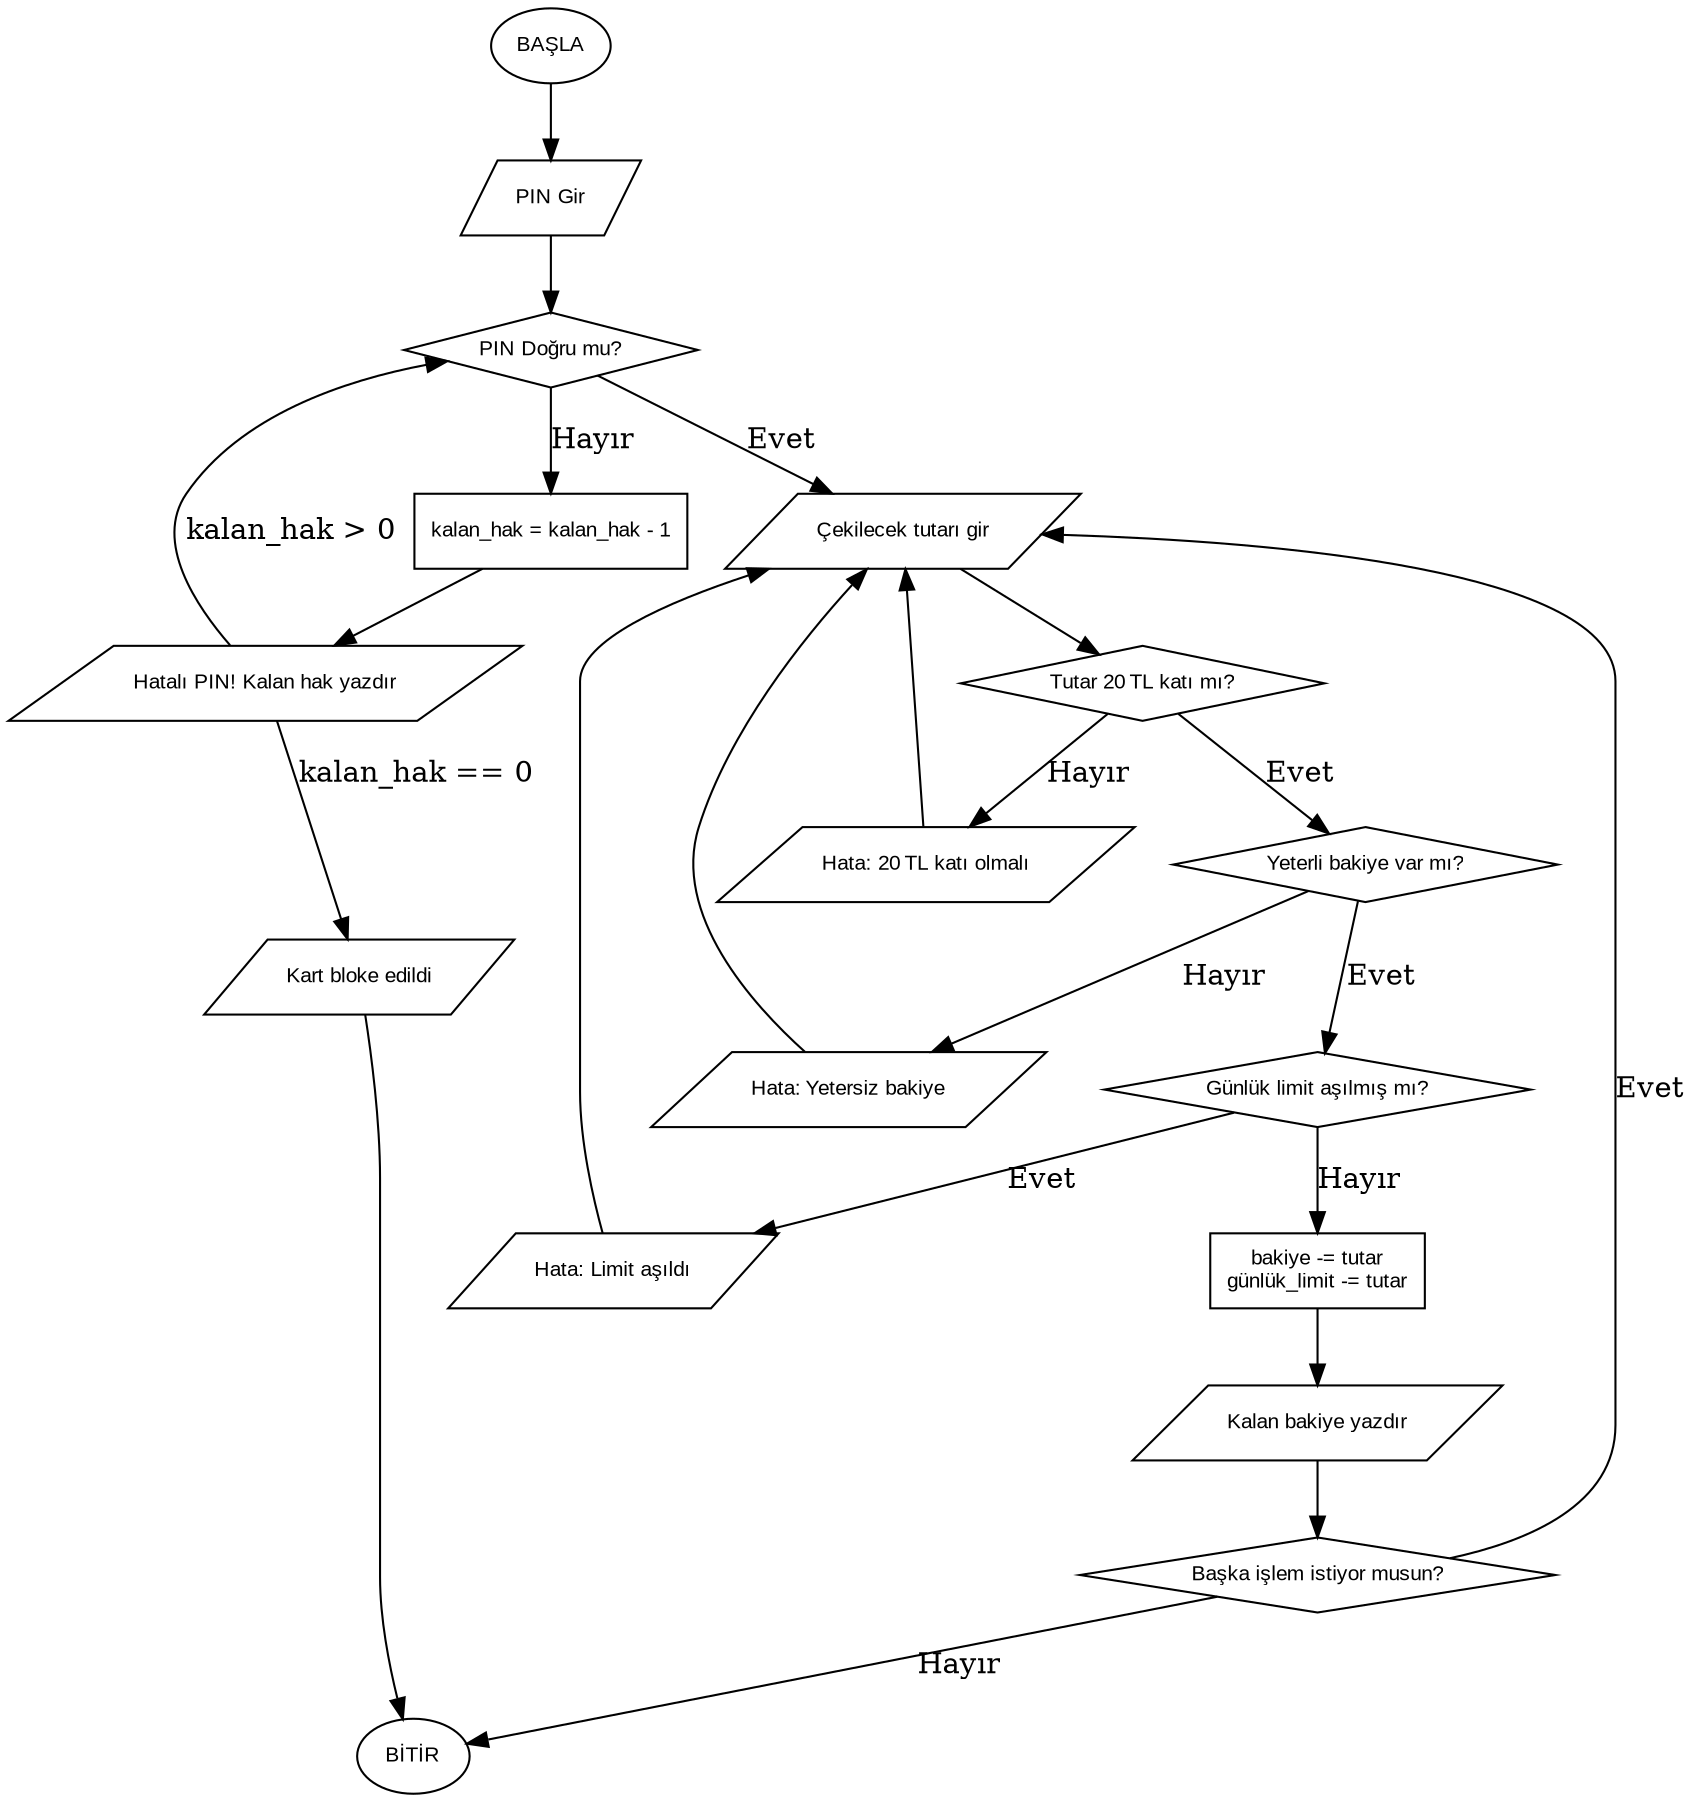 digraph ATM {
    rankdir=TB;
    node [fontname="Arial", fontsize=10];

    start [shape=oval, label="BAŞLA"];
    pin_input [shape=parallelogram, label="PIN Gir"];
    check_pin [shape=diamond, label="PIN Doğru mu?"];
    wrong_pin [shape=box, label="kalan_hak = kalan_hak - 1"];
    remaining_try [shape=parallelogram, label="Hatalı PIN! Kalan hak yazdır"];
    blocked [shape=parallelogram, label="Kart bloke edildi"];
    main_menu [shape=parallelogram, label="Çekilecek tutarı gir"];
    check_multiple20 [shape=diamond, label="Tutar 20 TL katı mı?"];
    invalid_amount [shape=parallelogram, label="Hata: 20 TL katı olmalı"];
    check_balance [shape=diamond, label="Yeterli bakiye var mı?"];
    insufficient_balance [shape=parallelogram, label="Hata: Yetersiz bakiye"];
    check_limit [shape=diamond, label="Günlük limit aşılmış mı?"];
    limit_exceeded [shape=parallelogram, label="Hata: Limit aşıldı"];
    withdraw [shape=box, label="bakiye -= tutar\ngünlük_limit -= tutar"];
    print_balance [shape=parallelogram, label="Kalan bakiye yazdır"];
    another_txn [shape=diamond, label="Başka işlem istiyor musun?"];
    exit [shape=oval, label="BİTİR"];

    // Akışlar
    start -> pin_input;
    pin_input -> check_pin;

    // PIN kontrolü
    check_pin -> main_menu [label="Evet"];
    check_pin -> wrong_pin [label="Hayır"];
    wrong_pin -> remaining_try;
    remaining_try -> check_pin [label="kalan_hak > 0"];
    remaining_try -> blocked [label="kalan_hak == 0"];
    blocked -> exit;

    // Tutar kontrolü
    main_menu -> check_multiple20;
    check_multiple20 -> invalid_amount [label="Hayır"];
    invalid_amount -> main_menu;
    check_multiple20 -> check_balance [label="Evet"];

    // Bakiye kontrolü
    check_balance -> insufficient_balance [label="Hayır"];
    insufficient_balance -> main_menu;
    check_balance -> check_limit [label="Evet"];

    // Limit kontrolü
    check_limit -> limit_exceeded [label="Evet"];
    limit_exceeded -> main_menu;
    check_limit -> withdraw [label="Hayır"];

    // Para çekme ve devam kararı
    withdraw -> print_balance;
    print_balance -> another_txn;
    another_txn -> main_menu [label="Evet"];
    another_txn -> exit [label="Hayır"];
}
